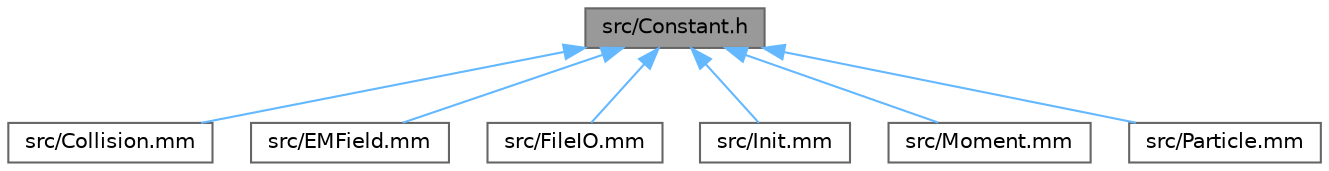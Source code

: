 digraph "src/Constant.h"
{
 // LATEX_PDF_SIZE
  bgcolor="transparent";
  edge [fontname=Helvetica,fontsize=10,labelfontname=Helvetica,labelfontsize=10];
  node [fontname=Helvetica,fontsize=10,shape=box,height=0.2,width=0.4];
  Node1 [id="Node000001",label="src/Constant.h",height=0.2,width=0.4,color="gray40", fillcolor="grey60", style="filled", fontcolor="black",tooltip=" "];
  Node1 -> Node2 [id="edge1_Node000001_Node000002",dir="back",color="steelblue1",style="solid",tooltip=" "];
  Node2 [id="Node000002",label="src/Collision.mm",height=0.2,width=0.4,color="grey40", fillcolor="white", style="filled",URL="$_collision_8mm.html",tooltip=" "];
  Node1 -> Node3 [id="edge2_Node000001_Node000003",dir="back",color="steelblue1",style="solid",tooltip=" "];
  Node3 [id="Node000003",label="src/EMField.mm",height=0.2,width=0.4,color="grey40", fillcolor="white", style="filled",URL="$_e_m_field_8mm.html",tooltip=" "];
  Node1 -> Node4 [id="edge3_Node000001_Node000004",dir="back",color="steelblue1",style="solid",tooltip=" "];
  Node4 [id="Node000004",label="src/FileIO.mm",height=0.2,width=0.4,color="grey40", fillcolor="white", style="filled",URL="$_file_i_o_8mm.html",tooltip=" "];
  Node1 -> Node5 [id="edge4_Node000001_Node000005",dir="back",color="steelblue1",style="solid",tooltip=" "];
  Node5 [id="Node000005",label="src/Init.mm",height=0.2,width=0.4,color="grey40", fillcolor="white", style="filled",URL="$_init_8mm.html",tooltip=" "];
  Node1 -> Node6 [id="edge5_Node000001_Node000006",dir="back",color="steelblue1",style="solid",tooltip=" "];
  Node6 [id="Node000006",label="src/Moment.mm",height=0.2,width=0.4,color="grey40", fillcolor="white", style="filled",URL="$_moment_8mm.html",tooltip=" "];
  Node1 -> Node7 [id="edge6_Node000001_Node000007",dir="back",color="steelblue1",style="solid",tooltip=" "];
  Node7 [id="Node000007",label="src/Particle.mm",height=0.2,width=0.4,color="grey40", fillcolor="white", style="filled",URL="$_particle_8mm.html",tooltip=" "];
}
